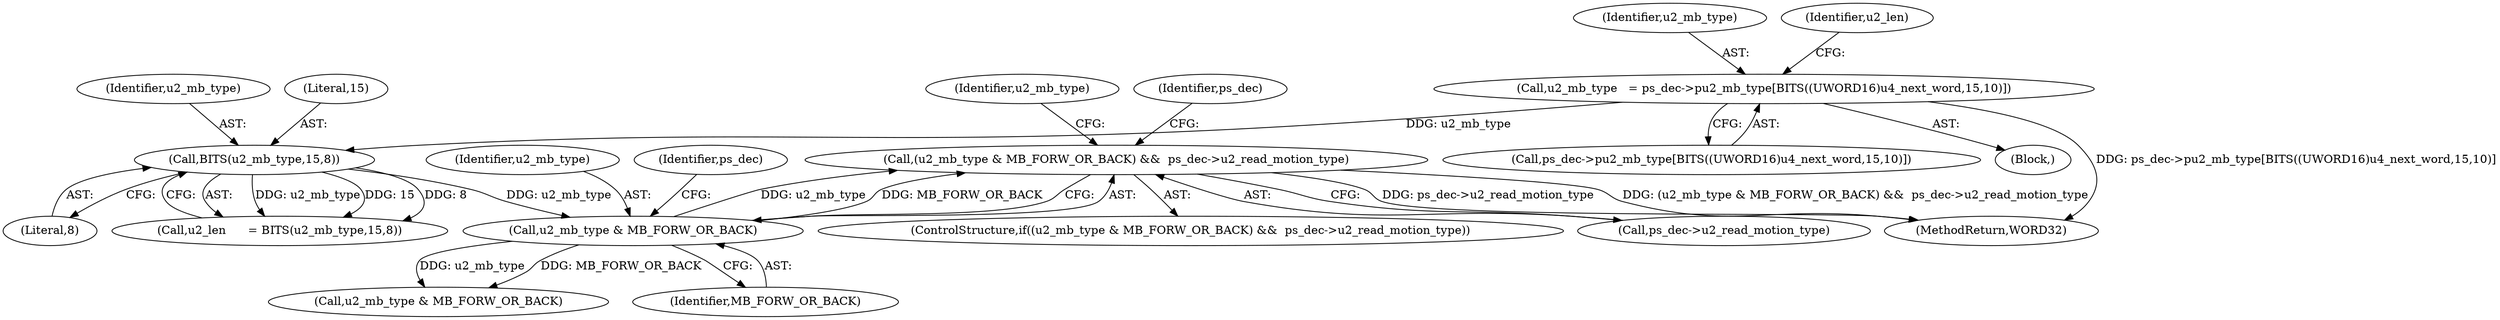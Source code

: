 digraph "0_Android_58a6822d7140137ce957c6d2fc20bae1374186c1_1@pointer" {
"1000286" [label="(Call,(u2_mb_type & MB_FORW_OR_BACK) &&  ps_dec->u2_read_motion_type)"];
"1000287" [label="(Call,u2_mb_type & MB_FORW_OR_BACK)"];
"1000261" [label="(Call,BITS(u2_mb_type,15,8))"];
"1000247" [label="(Call,u2_mb_type   = ps_dec->pu2_mb_type[BITS((UWORD16)u4_next_word,15,10)])"];
"1000285" [label="(ControlStructure,if((u2_mb_type & MB_FORW_OR_BACK) &&  ps_dec->u2_read_motion_type))"];
"1000324" [label="(Call,u2_mb_type & MB_FORW_OR_BACK)"];
"1000248" [label="(Identifier,u2_mb_type)"];
"1000286" [label="(Call,(u2_mb_type & MB_FORW_OR_BACK) &&  ps_dec->u2_read_motion_type)"];
"1000288" [label="(Identifier,u2_mb_type)"];
"1000289" [label="(Identifier,MB_FORW_OR_BACK)"];
"1000262" [label="(Identifier,u2_mb_type)"];
"1000263" [label="(Literal,15)"];
"1000260" [label="(Identifier,u2_len)"];
"1000259" [label="(Call,u2_len      = BITS(u2_mb_type,15,8))"];
"1000264" [label="(Literal,8)"];
"1000648" [label="(MethodReturn,WORD32)"];
"1000247" [label="(Call,u2_mb_type   = ps_dec->pu2_mb_type[BITS((UWORD16)u4_next_word,15,10)])"];
"1000325" [label="(Identifier,u2_mb_type)"];
"1000290" [label="(Call,ps_dec->u2_read_motion_type)"];
"1000291" [label="(Identifier,ps_dec)"];
"1000246" [label="(Block,)"];
"1000261" [label="(Call,BITS(u2_mb_type,15,8))"];
"1000287" [label="(Call,u2_mb_type & MB_FORW_OR_BACK)"];
"1000296" [label="(Identifier,ps_dec)"];
"1000249" [label="(Call,ps_dec->pu2_mb_type[BITS((UWORD16)u4_next_word,15,10)])"];
"1000286" -> "1000285"  [label="AST: "];
"1000286" -> "1000287"  [label="CFG: "];
"1000286" -> "1000290"  [label="CFG: "];
"1000287" -> "1000286"  [label="AST: "];
"1000290" -> "1000286"  [label="AST: "];
"1000296" -> "1000286"  [label="CFG: "];
"1000325" -> "1000286"  [label="CFG: "];
"1000286" -> "1000648"  [label="DDG: (u2_mb_type & MB_FORW_OR_BACK) &&  ps_dec->u2_read_motion_type"];
"1000286" -> "1000648"  [label="DDG: ps_dec->u2_read_motion_type"];
"1000287" -> "1000286"  [label="DDG: u2_mb_type"];
"1000287" -> "1000286"  [label="DDG: MB_FORW_OR_BACK"];
"1000287" -> "1000289"  [label="CFG: "];
"1000288" -> "1000287"  [label="AST: "];
"1000289" -> "1000287"  [label="AST: "];
"1000291" -> "1000287"  [label="CFG: "];
"1000261" -> "1000287"  [label="DDG: u2_mb_type"];
"1000287" -> "1000324"  [label="DDG: u2_mb_type"];
"1000287" -> "1000324"  [label="DDG: MB_FORW_OR_BACK"];
"1000261" -> "1000259"  [label="AST: "];
"1000261" -> "1000264"  [label="CFG: "];
"1000262" -> "1000261"  [label="AST: "];
"1000263" -> "1000261"  [label="AST: "];
"1000264" -> "1000261"  [label="AST: "];
"1000259" -> "1000261"  [label="CFG: "];
"1000261" -> "1000259"  [label="DDG: u2_mb_type"];
"1000261" -> "1000259"  [label="DDG: 15"];
"1000261" -> "1000259"  [label="DDG: 8"];
"1000247" -> "1000261"  [label="DDG: u2_mb_type"];
"1000247" -> "1000246"  [label="AST: "];
"1000247" -> "1000249"  [label="CFG: "];
"1000248" -> "1000247"  [label="AST: "];
"1000249" -> "1000247"  [label="AST: "];
"1000260" -> "1000247"  [label="CFG: "];
"1000247" -> "1000648"  [label="DDG: ps_dec->pu2_mb_type[BITS((UWORD16)u4_next_word,15,10)]"];
}
